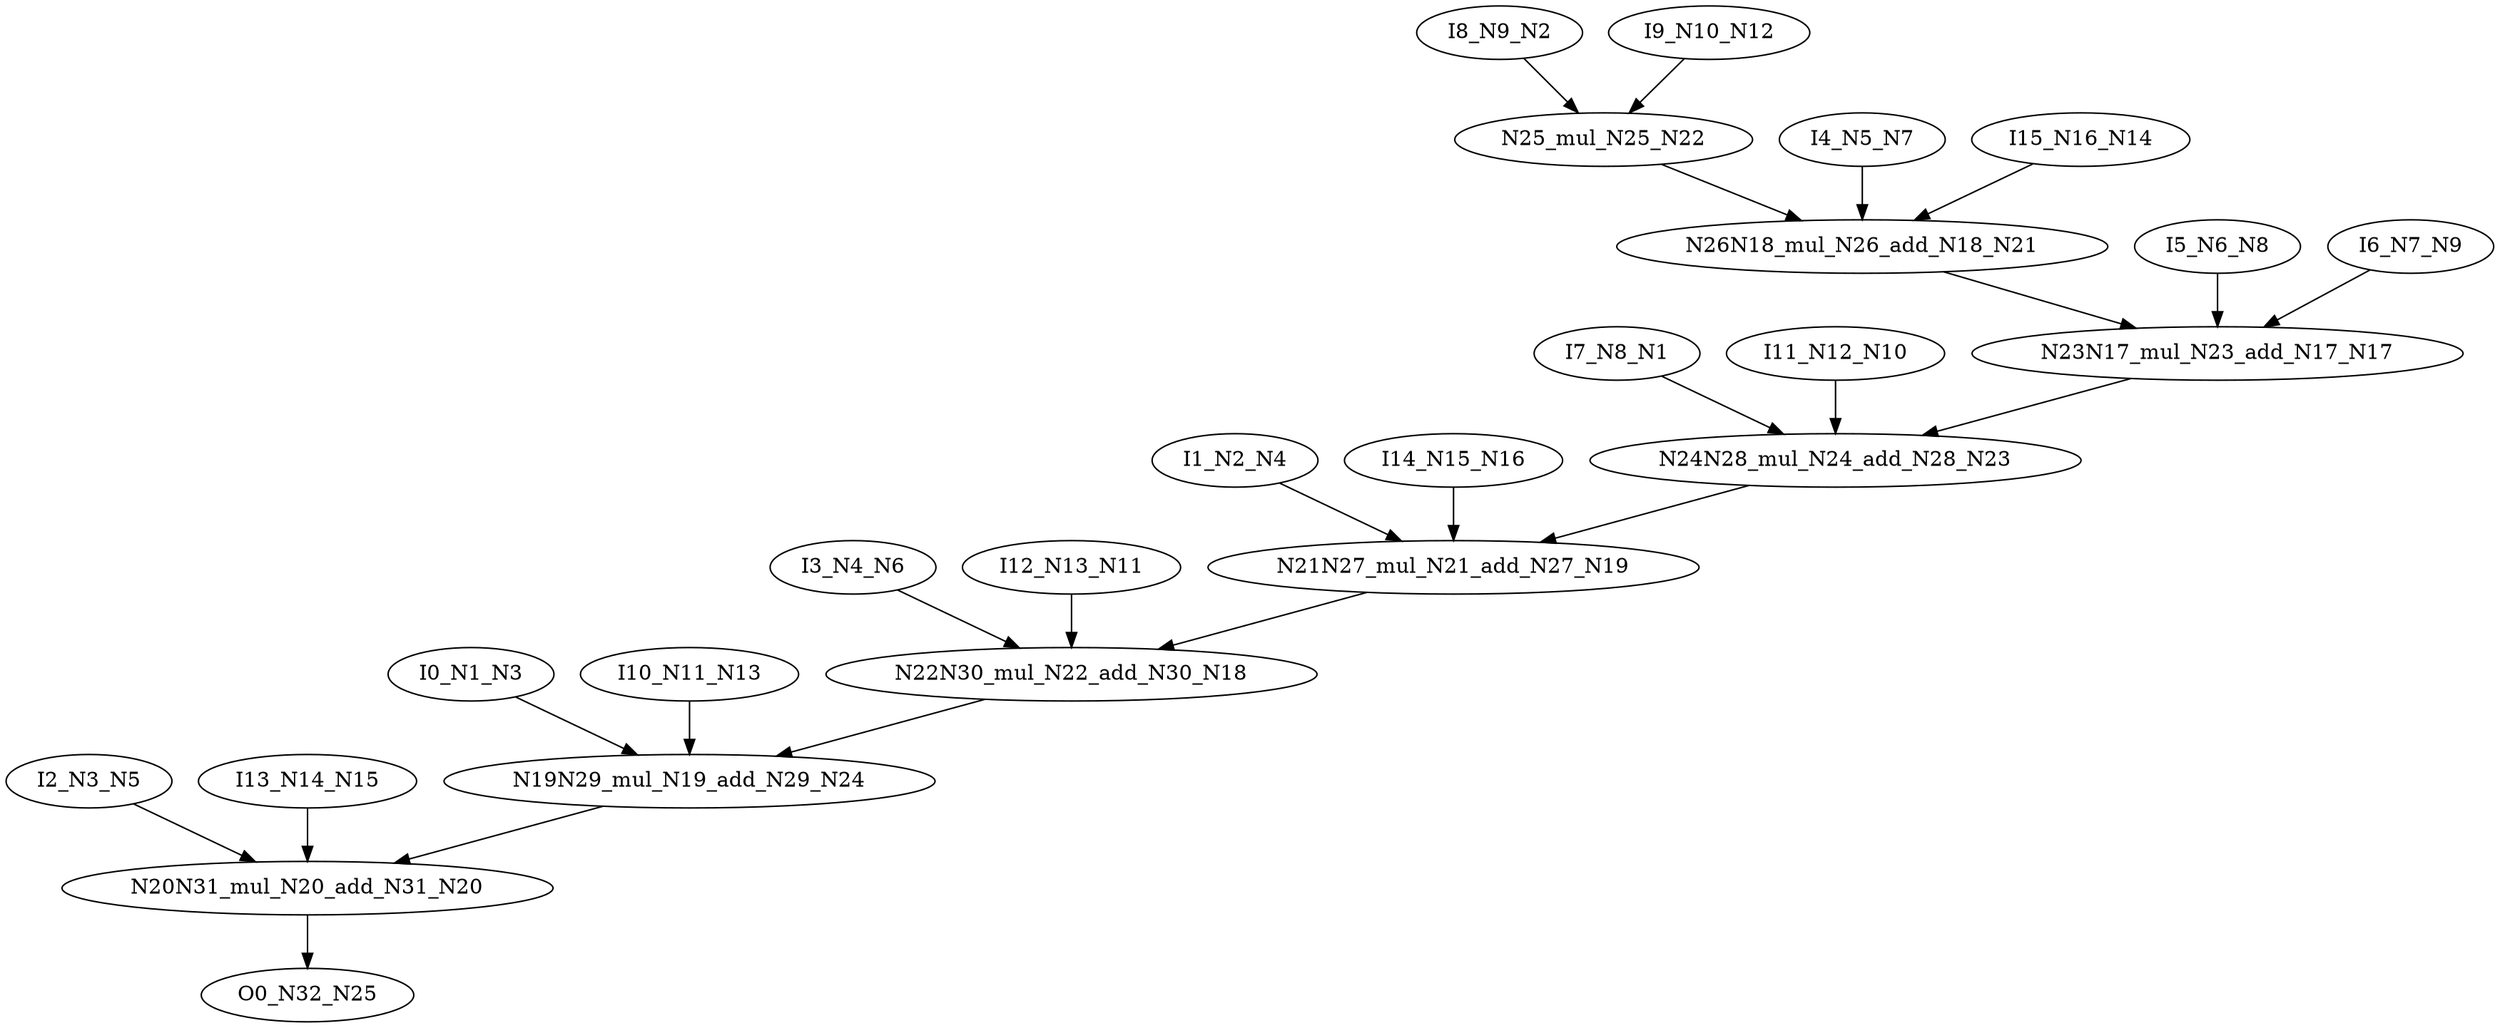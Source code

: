 digraph graphname {
N23 [color="black", ntype="operation", label="N24N28_mul_N24_add_N28_N23"];
N22 [color="black", ntype="operation", label="N25_mul_N25_N22"];
N21 [color="black", ntype="operation", label="N26N18_mul_N26_add_N18_N21"];
N20 [color="black", ntype="operation", label="N20N31_mul_N20_add_N31_N20"];
N25 [color="black", ntype="outvar", label="O0_N32_N25"];
N24 [color="black", ntype="operation", label="N19N29_mul_N19_add_N29_N24"];
N8 [color="black", ntype="invar", label="I5_N6_N8"];
N9 [color="black", ntype="invar", label="I6_N7_N9"];
N1 [color="black", ntype="invar", label="I7_N8_N1"];
N2 [color="black", ntype="invar", label="I8_N9_N2"];
N3 [color="black", ntype="invar", label="I0_N1_N3"];
N4 [color="black", ntype="invar", label="I1_N2_N4"];
N5 [color="black", ntype="invar", label="I2_N3_N5"];
N6 [color="black", ntype="invar", label="I3_N4_N6"];
N7 [color="black", ntype="invar", label="I4_N5_N7"];
N12 [color="black", ntype="invar", label="I9_N10_N12"];
N13 [color="black", ntype="invar", label="I10_N11_N13"];
N10 [color="black", ntype="invar", label="I11_N12_N10"];
N11 [color="black", ntype="invar", label="I12_N13_N11"];
N16 [color="black", ntype="invar", label="I14_N15_N16"];
N17 [color="black", ntype="operation", label="N23N17_mul_N23_add_N17_N17"];
N14 [color="black", ntype="invar", label="I15_N16_N14"];
N15 [color="black", ntype="invar", label="I13_N14_N15"];
N18 [color="black", ntype="operation", label="N22N30_mul_N22_add_N30_N18"];
N19 [color="black", ntype="operation", label="N21N27_mul_N21_add_N27_N19"];
N23 -> N19;
N22 -> N21;
N21 -> N17;
N20 -> N25;
N24 -> N20;
N8 -> N17;
N9 -> N17;
N1 -> N23;
N2 -> N22;
N3 -> N24;
N4 -> N19;
N5 -> N20;
N6 -> N18;
N7 -> N21;
N12 -> N22;
N13 -> N24;
N10 -> N23;
N11 -> N18;
N16 -> N19;
N17 -> N23;
N14 -> N21;
N15 -> N20;
N18 -> N24;
N19 -> N18;
}

